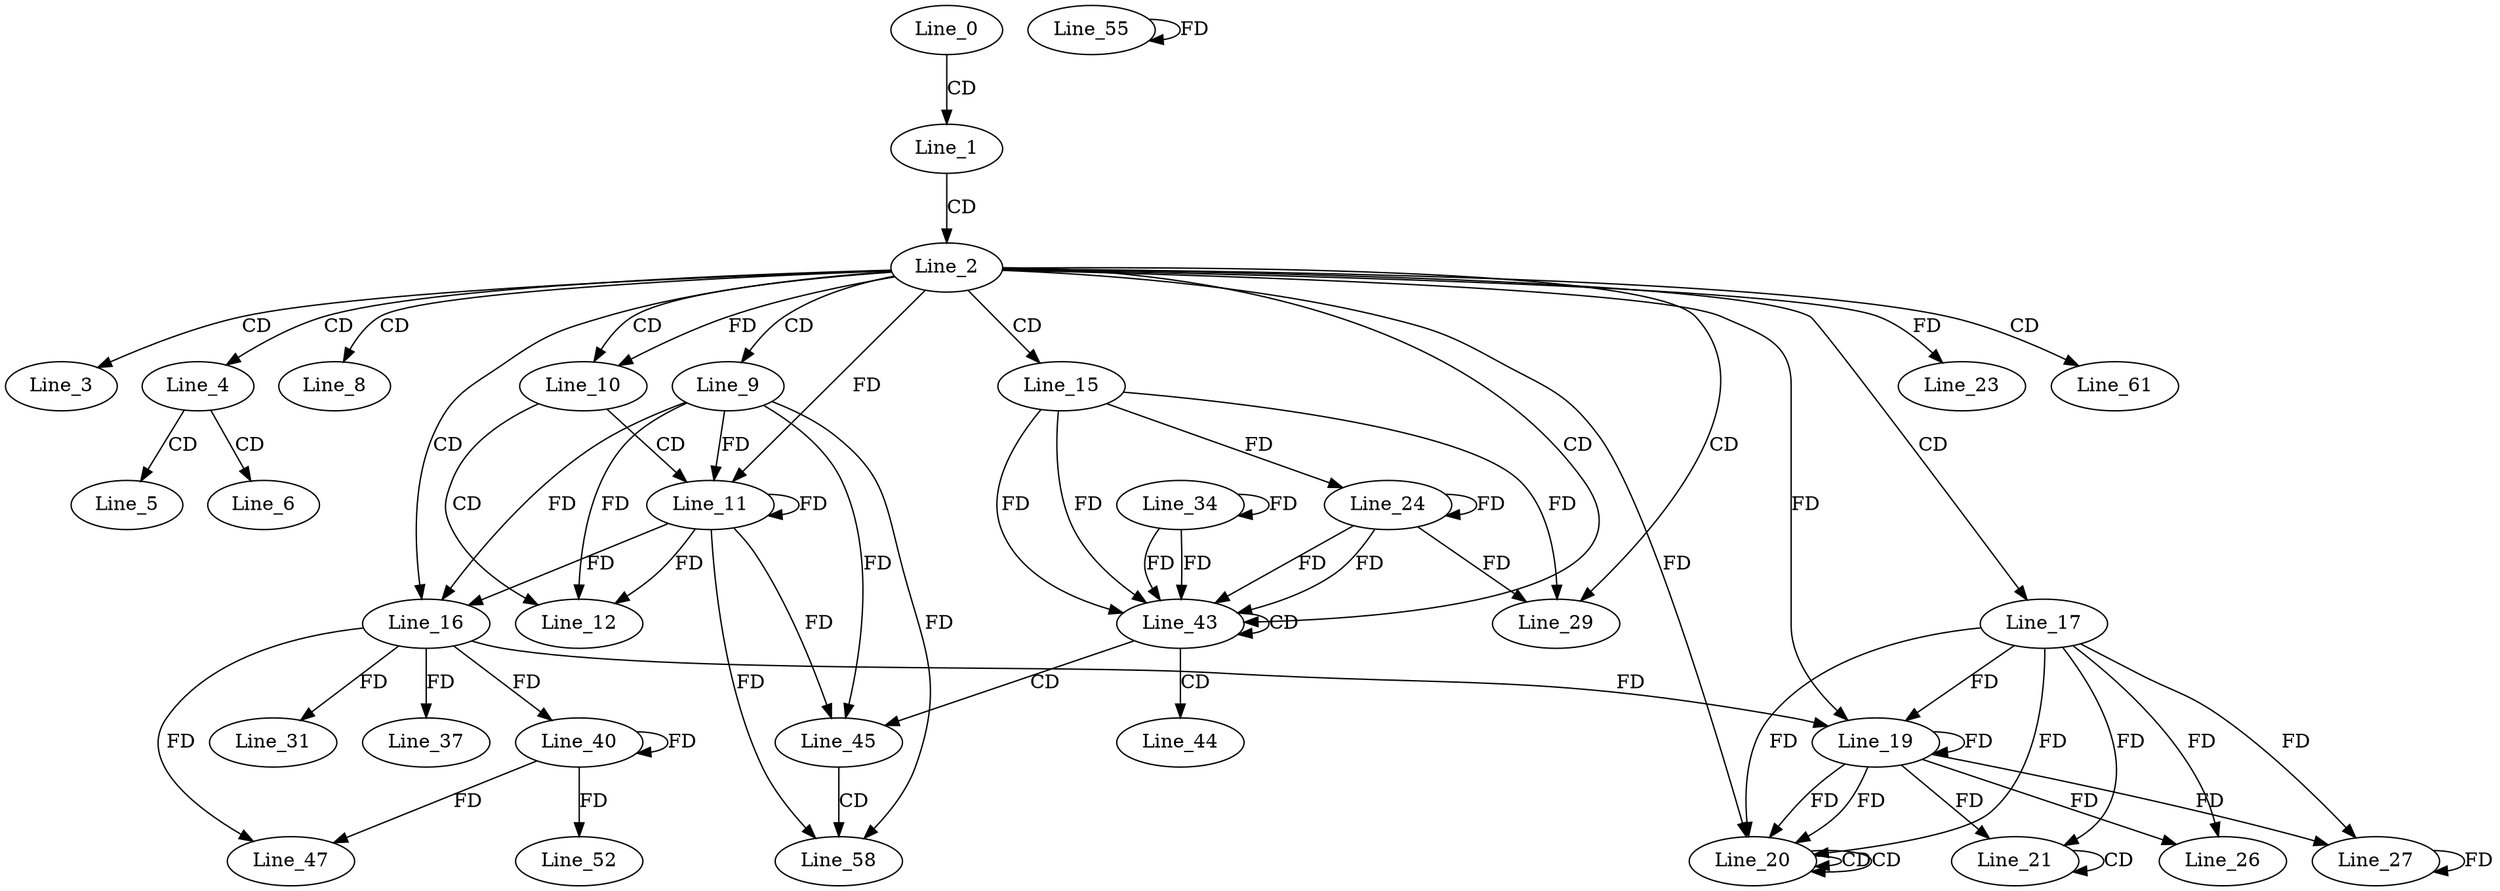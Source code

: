 digraph G {
  Line_0;
  Line_1;
  Line_2;
  Line_3;
  Line_4;
  Line_5;
  Line_6;
  Line_8;
  Line_9;
  Line_10;
  Line_10;
  Line_11;
  Line_11;
  Line_12;
  Line_15;
  Line_16;
  Line_16;
  Line_17;
  Line_19;
  Line_19;
  Line_20;
  Line_20;
  Line_20;
  Line_21;
  Line_21;
  Line_23;
  Line_24;
  Line_26;
  Line_27;
  Line_29;
  Line_31;
  Line_34;
  Line_37;
  Line_40;
  Line_43;
  Line_43;
  Line_44;
  Line_45;
  Line_47;
  Line_52;
  Line_55;
  Line_58;
  Line_61;
  Line_0 -> Line_1 [ label="CD" ];
  Line_1 -> Line_2 [ label="CD" ];
  Line_2 -> Line_3 [ label="CD" ];
  Line_2 -> Line_4 [ label="CD" ];
  Line_4 -> Line_5 [ label="CD" ];
  Line_4 -> Line_6 [ label="CD" ];
  Line_2 -> Line_8 [ label="CD" ];
  Line_2 -> Line_9 [ label="CD" ];
  Line_2 -> Line_10 [ label="CD" ];
  Line_2 -> Line_10 [ label="FD" ];
  Line_10 -> Line_11 [ label="CD" ];
  Line_9 -> Line_11 [ label="FD" ];
  Line_11 -> Line_11 [ label="FD" ];
  Line_2 -> Line_11 [ label="FD" ];
  Line_10 -> Line_12 [ label="CD" ];
  Line_9 -> Line_12 [ label="FD" ];
  Line_11 -> Line_12 [ label="FD" ];
  Line_2 -> Line_15 [ label="CD" ];
  Line_2 -> Line_16 [ label="CD" ];
  Line_9 -> Line_16 [ label="FD" ];
  Line_11 -> Line_16 [ label="FD" ];
  Line_2 -> Line_17 [ label="CD" ];
  Line_17 -> Line_19 [ label="FD" ];
  Line_19 -> Line_19 [ label="FD" ];
  Line_16 -> Line_19 [ label="FD" ];
  Line_2 -> Line_19 [ label="FD" ];
  Line_2 -> Line_20 [ label="FD" ];
  Line_20 -> Line_20 [ label="CD" ];
  Line_17 -> Line_20 [ label="FD" ];
  Line_19 -> Line_20 [ label="FD" ];
  Line_20 -> Line_20 [ label="CD" ];
  Line_17 -> Line_20 [ label="FD" ];
  Line_19 -> Line_20 [ label="FD" ];
  Line_21 -> Line_21 [ label="CD" ];
  Line_17 -> Line_21 [ label="FD" ];
  Line_19 -> Line_21 [ label="FD" ];
  Line_2 -> Line_23 [ label="FD" ];
  Line_15 -> Line_24 [ label="FD" ];
  Line_24 -> Line_24 [ label="FD" ];
  Line_17 -> Line_26 [ label="FD" ];
  Line_19 -> Line_26 [ label="FD" ];
  Line_17 -> Line_27 [ label="FD" ];
  Line_19 -> Line_27 [ label="FD" ];
  Line_27 -> Line_27 [ label="FD" ];
  Line_2 -> Line_29 [ label="CD" ];
  Line_15 -> Line_29 [ label="FD" ];
  Line_24 -> Line_29 [ label="FD" ];
  Line_16 -> Line_31 [ label="FD" ];
  Line_34 -> Line_34 [ label="FD" ];
  Line_16 -> Line_37 [ label="FD" ];
  Line_16 -> Line_40 [ label="FD" ];
  Line_40 -> Line_40 [ label="FD" ];
  Line_2 -> Line_43 [ label="CD" ];
  Line_15 -> Line_43 [ label="FD" ];
  Line_24 -> Line_43 [ label="FD" ];
  Line_34 -> Line_43 [ label="FD" ];
  Line_43 -> Line_43 [ label="CD" ];
  Line_15 -> Line_43 [ label="FD" ];
  Line_24 -> Line_43 [ label="FD" ];
  Line_34 -> Line_43 [ label="FD" ];
  Line_43 -> Line_44 [ label="CD" ];
  Line_43 -> Line_45 [ label="CD" ];
  Line_9 -> Line_45 [ label="FD" ];
  Line_11 -> Line_45 [ label="FD" ];
  Line_16 -> Line_47 [ label="FD" ];
  Line_40 -> Line_47 [ label="FD" ];
  Line_40 -> Line_52 [ label="FD" ];
  Line_55 -> Line_55 [ label="FD" ];
  Line_45 -> Line_58 [ label="CD" ];
  Line_9 -> Line_58 [ label="FD" ];
  Line_11 -> Line_58 [ label="FD" ];
  Line_2 -> Line_61 [ label="CD" ];
}
